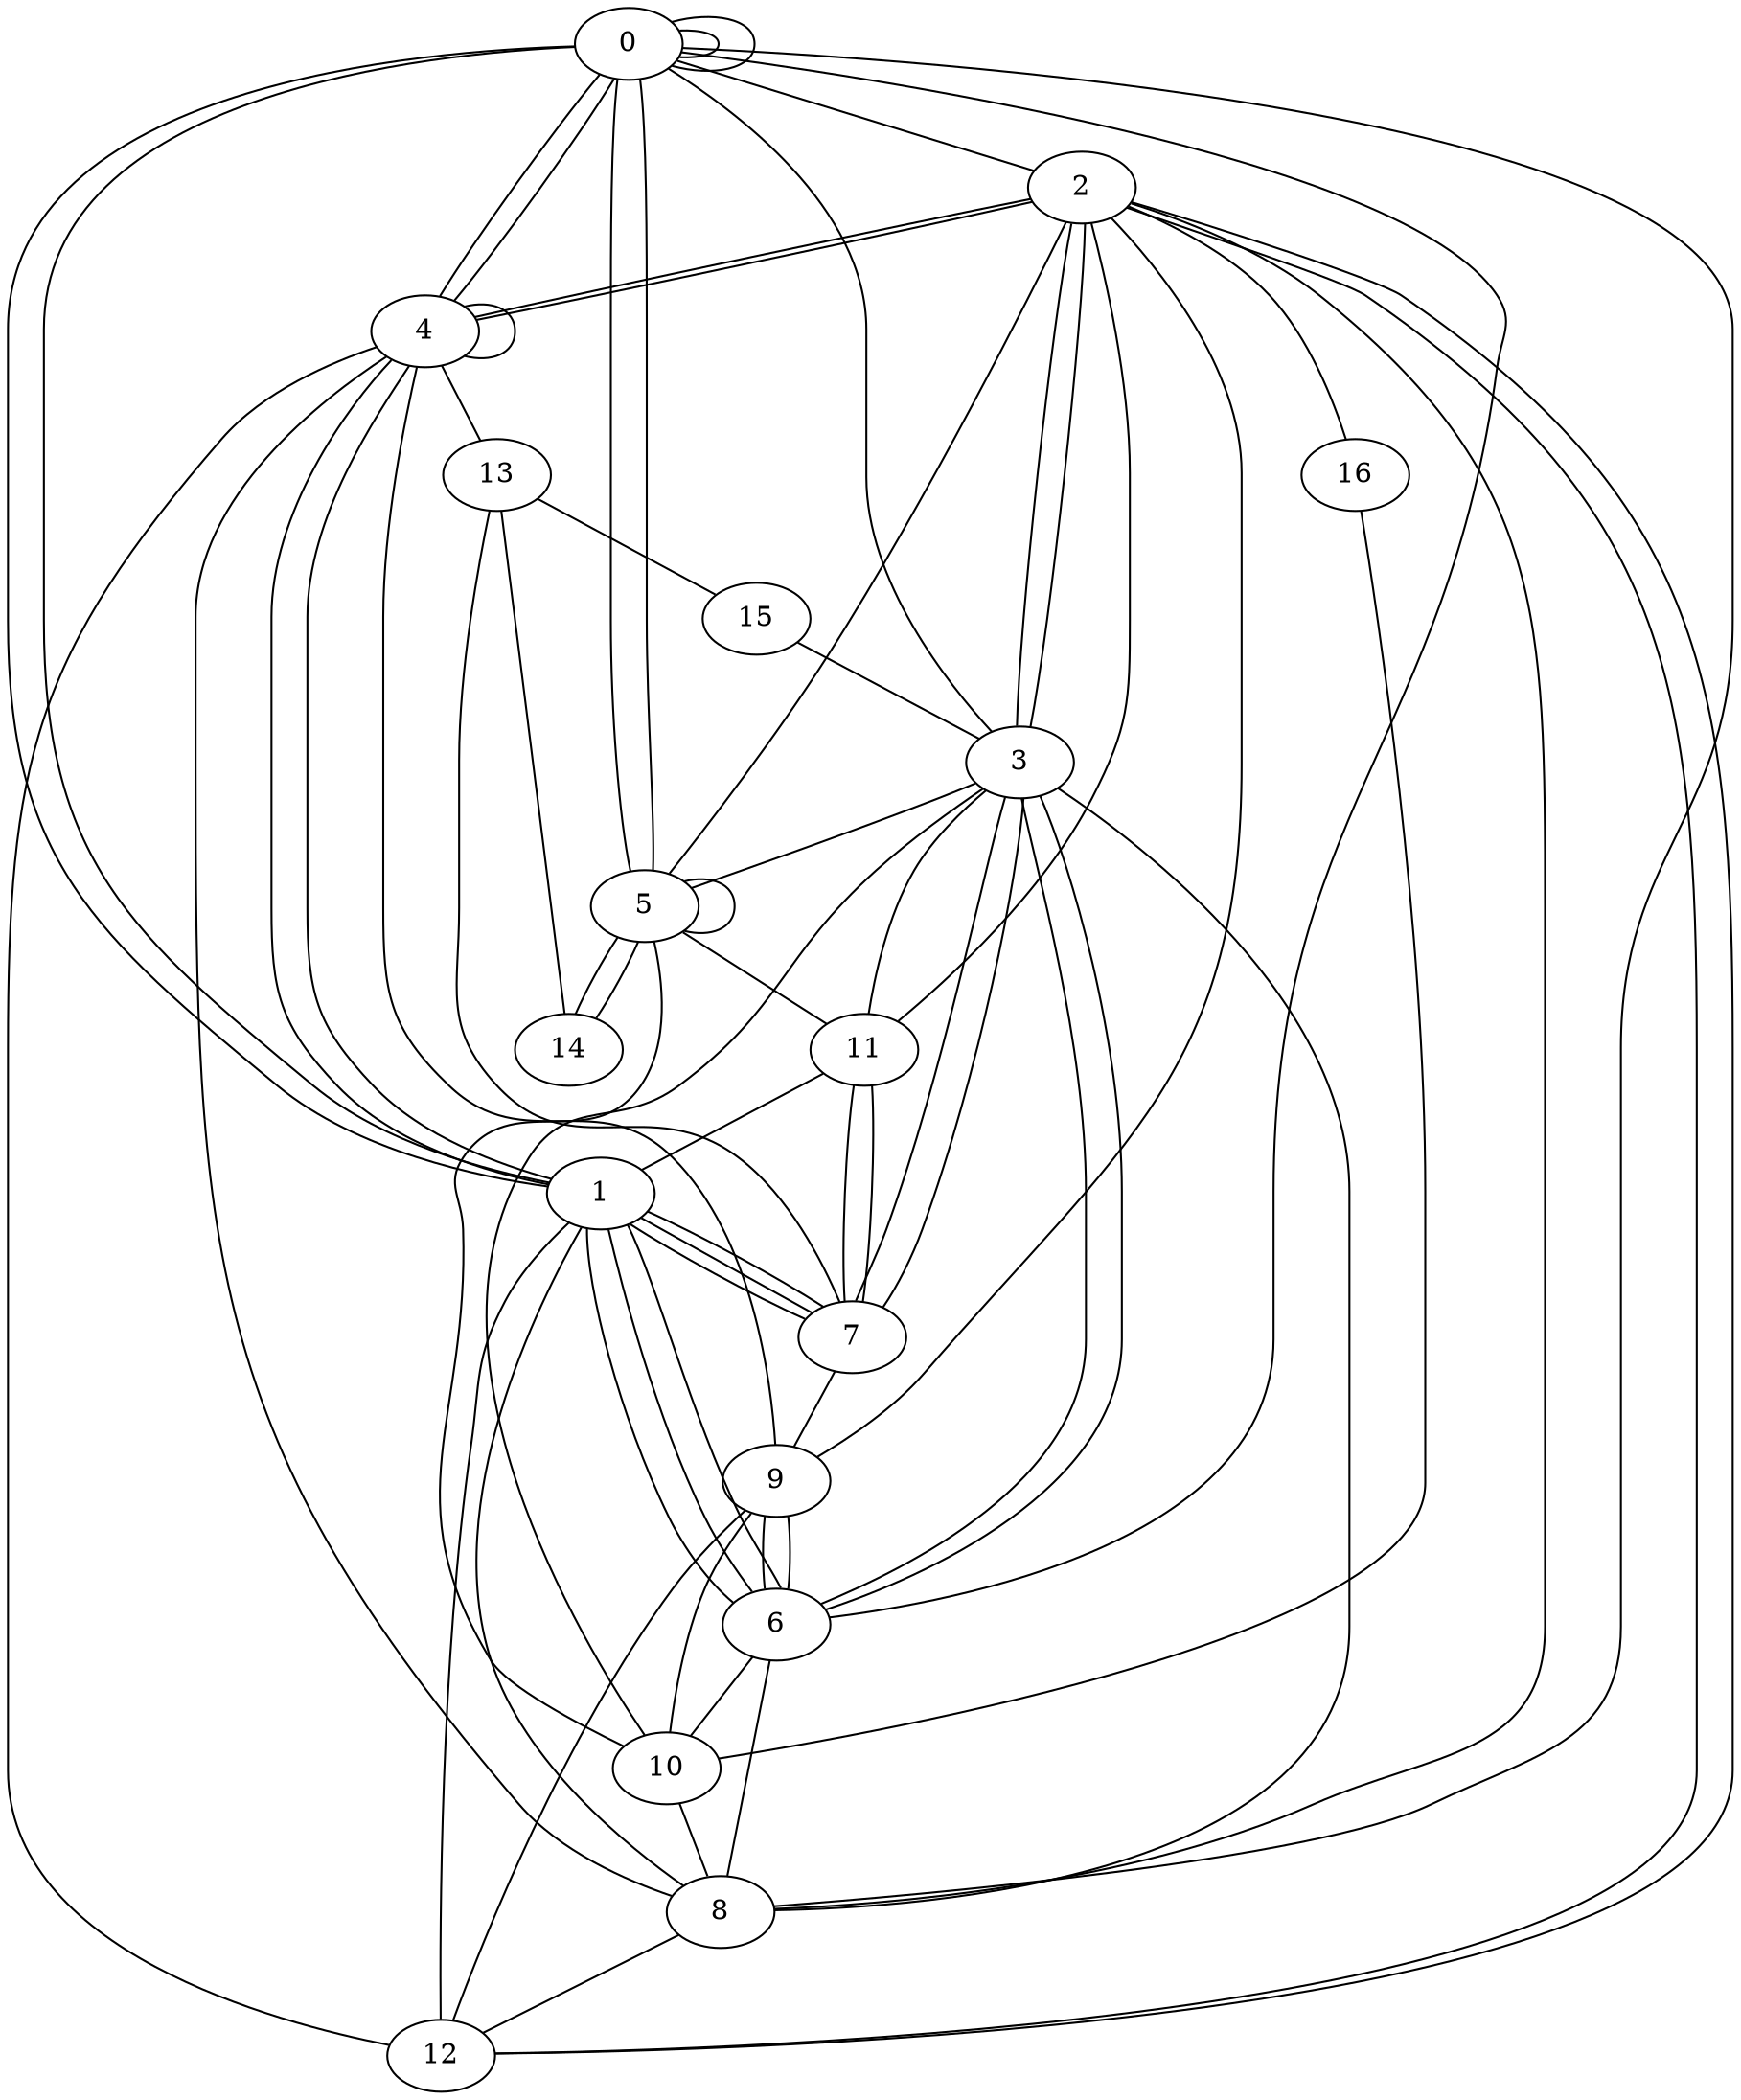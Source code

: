 graph G {
0;
1;
2;
3;
4;
5;
6;
7;
8;
9;
10;
11;
12;
13;
14;
15;
16;
6--3 ;
0--4 ;
4--1 ;
5--0 ;
12--2 ;
0--2 ;
7--11 ;
9--6 ;
0--5 ;
6--1 ;
10--8 ;
6--0 ;
5--10 ;
1--0 ;
12--2 ;
6--3 ;
4--4 ;
2--11 ;
11--1 ;
5--5 ;
15--3 ;
9--2 ;
3--5 ;
7--1 ;
6--10 ;
16--10 ;
8--12 ;
1--0 ;
6--9 ;
2--8 ;
4--1 ;
9--4 ;
14--13 ;
0--0 ;
8--4 ;
6--1 ;
5--11 ;
6--1 ;
1--7 ;
11--7 ;
8--1 ;
8--6 ;
7--13 ;
12--4 ;
3--10 ;
3--2 ;
5--14 ;
2--5 ;
7--9 ;
7--3 ;
2--4 ;
13--15 ;
3--11 ;
1--7 ;
2--4 ;
10--9 ;
3--0 ;
1--12 ;
0--0 ;
8--0 ;
4--0 ;
2--16 ;
7--3 ;
3--2 ;
8--3 ;
5--14 ;
9--12 ;
4--13 ;
}
